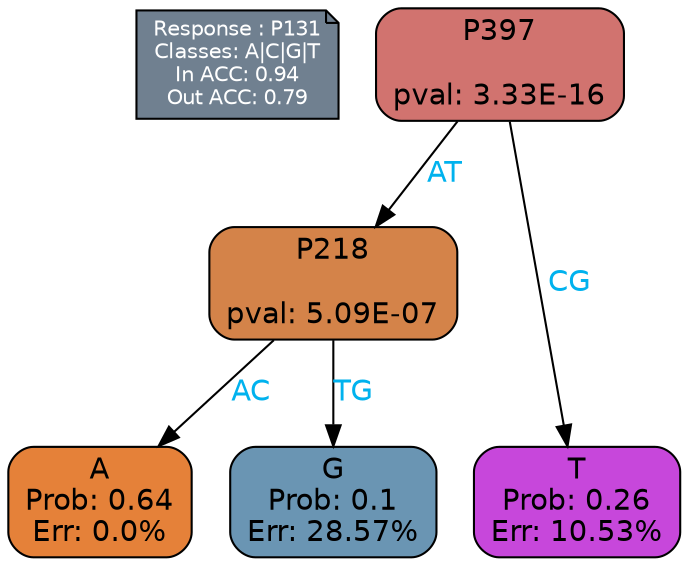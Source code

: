digraph Tree {
node [shape=box, style="filled, rounded", color="black", fontname=helvetica] ;
graph [ranksep=equally, splines=polylines, bgcolor=transparent, dpi=600] ;
edge [fontname=helvetica] ;
LEGEND [label="Response : P131
Classes: A|C|G|T
In ACC: 0.94
Out ACC: 0.79
",shape=note,align=left,style=filled,fillcolor="slategray",fontcolor="white",fontsize=10];1 [label="P397

pval: 3.33E-16", fillcolor="#d1736f"] ;
2 [label="P218

pval: 5.09E-07", fillcolor="#d48349"] ;
3 [label="A
Prob: 0.64
Err: 0.0%", fillcolor="#e58139"] ;
4 [label="G
Prob: 0.1
Err: 28.57%", fillcolor="#6a95b3"] ;
5 [label="T
Prob: 0.26
Err: 10.53%", fillcolor="#c747db"] ;
1 -> 2 [label="AT",fontcolor=deepskyblue2] ;
1 -> 5 [label="CG",fontcolor=deepskyblue2] ;
2 -> 3 [label="AC",fontcolor=deepskyblue2] ;
2 -> 4 [label="TG",fontcolor=deepskyblue2] ;
{rank = same; 3;4;5;}{rank = same; LEGEND;1;}}